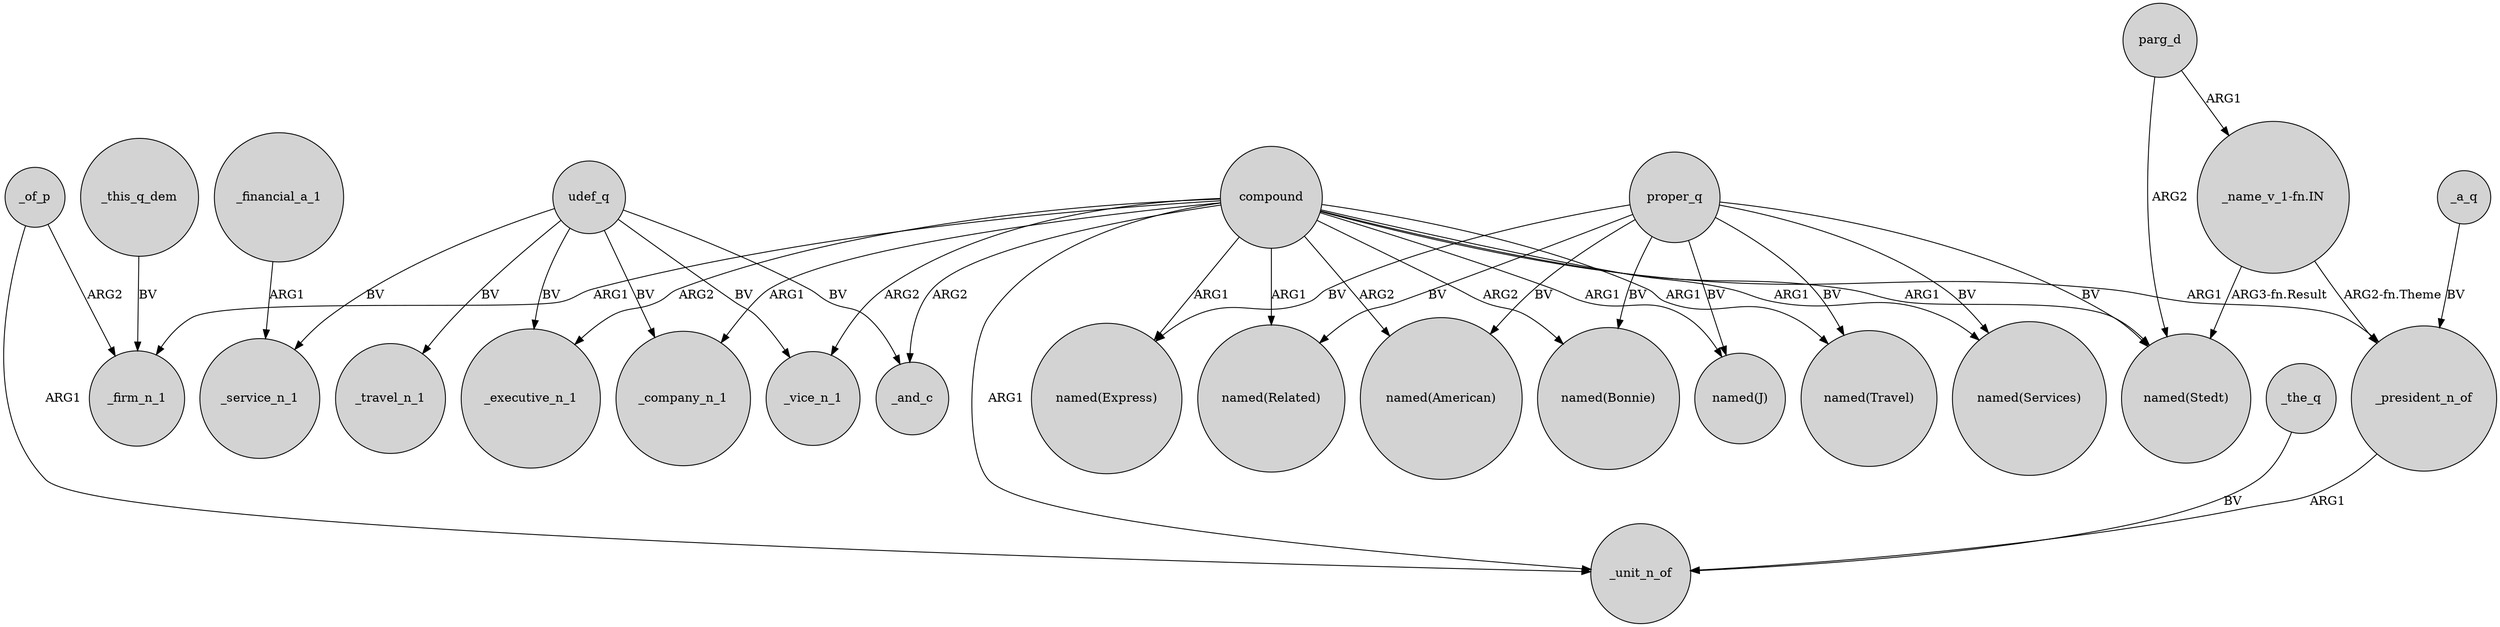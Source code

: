 digraph {
	node [shape=circle style=filled]
	_of_p -> _firm_n_1 [label=ARG2]
	compound -> _vice_n_1 [label=ARG2]
	udef_q -> _executive_n_1 [label=BV]
	compound -> "named(Related)" [label=ARG1]
	_president_n_of -> _unit_n_of [label=ARG1]
	proper_q -> "named(American)" [label=BV]
	compound -> _unit_n_of [label=ARG1]
	proper_q -> "named(Express)" [label=BV]
	compound -> "named(Services)" [label=ARG1]
	proper_q -> "named(Travel)" [label=BV]
	proper_q -> "named(J)" [label=BV]
	compound -> "named(Travel)" [label=ARG1]
	udef_q -> _travel_n_1 [label=BV]
	compound -> _company_n_1 [label=ARG1]
	compound -> "named(Express)" [label=ARG1]
	_financial_a_1 -> _service_n_1 [label=ARG1]
	proper_q -> "named(Services)" [label=BV]
	proper_q -> "named(Stedt)" [label=BV]
	proper_q -> "named(Bonnie)" [label=BV]
	udef_q -> _vice_n_1 [label=BV]
	compound -> "named(American)" [label=ARG2]
	compound -> "named(Stedt)" [label=ARG1]
	"_name_v_1-fn.IN" -> _president_n_of [label="ARG2-fn.Theme"]
	compound -> _and_c [label=ARG2]
	compound -> "named(Bonnie)" [label=ARG2]
	udef_q -> _service_n_1 [label=BV]
	compound -> _president_n_of [label=ARG1]
	parg_d -> "named(Stedt)" [label=ARG2]
	_this_q_dem -> _firm_n_1 [label=BV]
	compound -> _firm_n_1 [label=ARG1]
	_a_q -> _president_n_of [label=BV]
	proper_q -> "named(Related)" [label=BV]
	compound -> _executive_n_1 [label=ARG2]
	udef_q -> _and_c [label=BV]
	_the_q -> _unit_n_of [label=BV]
	_of_p -> _unit_n_of [label=ARG1]
	udef_q -> _company_n_1 [label=BV]
	parg_d -> "_name_v_1-fn.IN" [label=ARG1]
	"_name_v_1-fn.IN" -> "named(Stedt)" [label="ARG3-fn.Result"]
	compound -> "named(J)" [label=ARG1]
}
